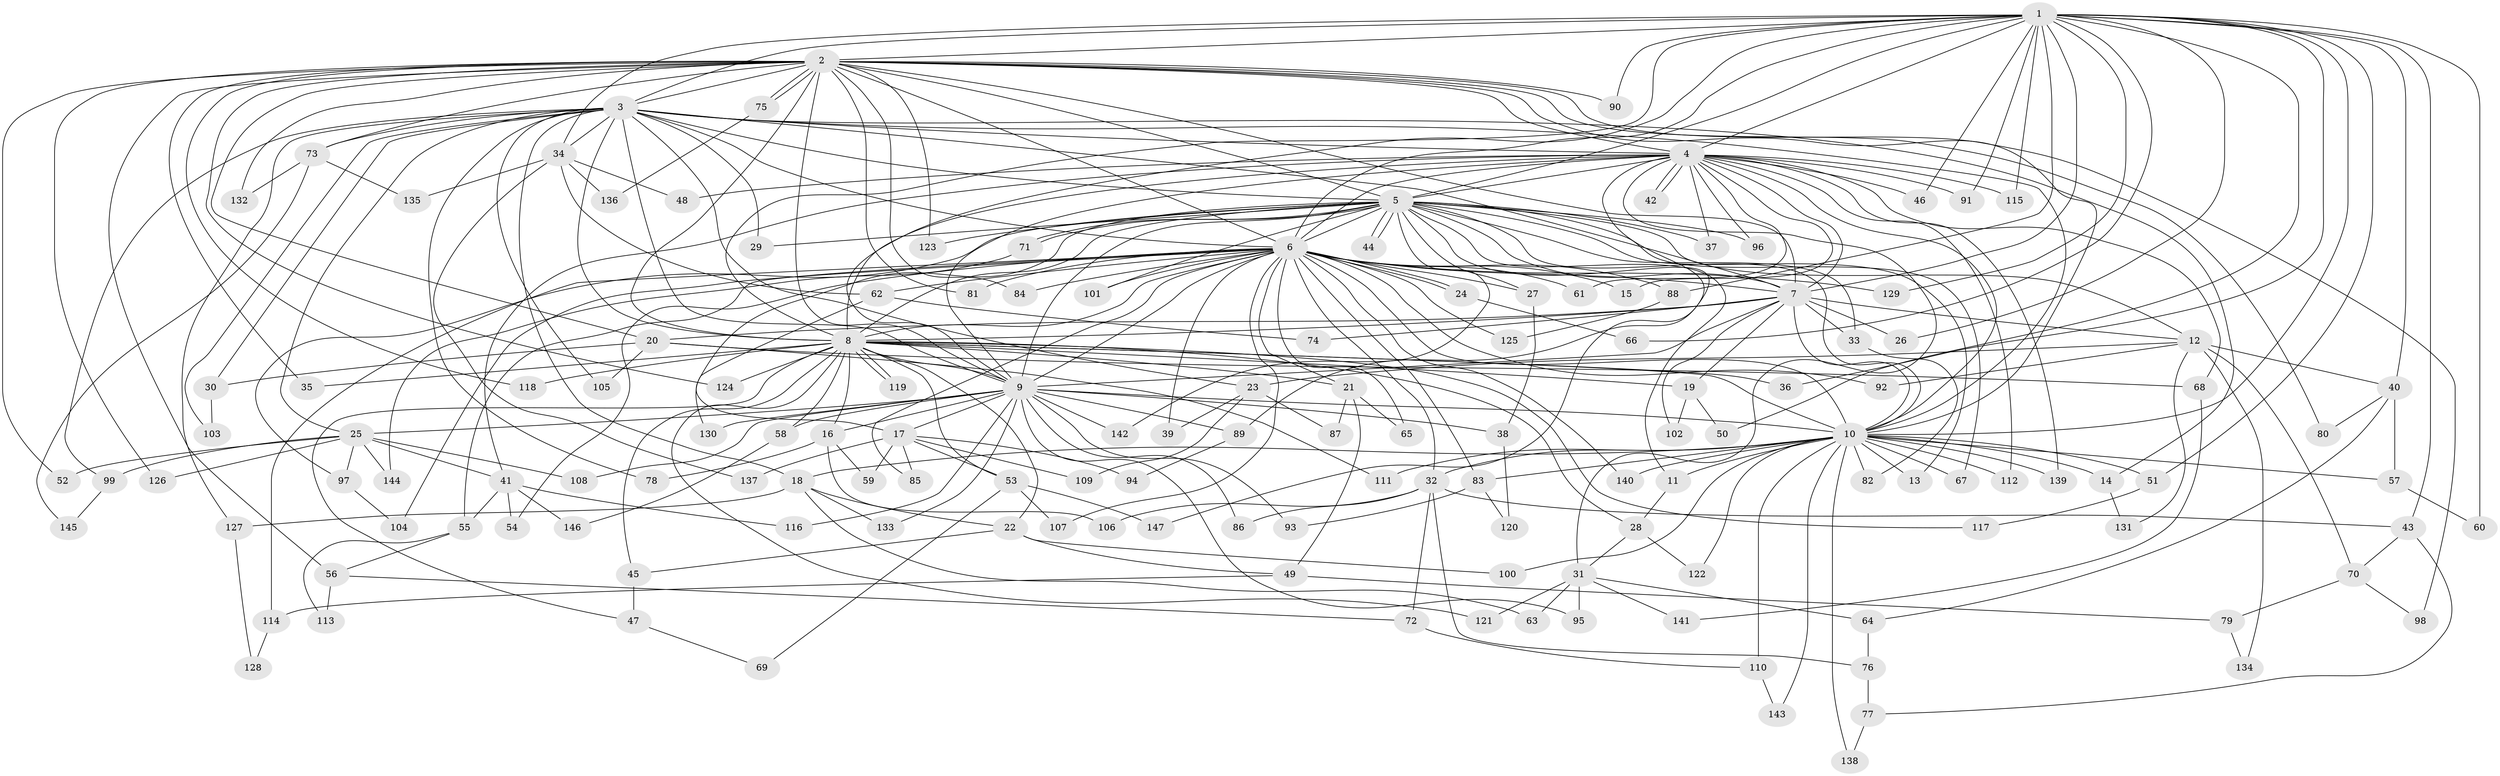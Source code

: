 // Generated by graph-tools (version 1.1) at 2025/10/02/27/25 16:10:58]
// undirected, 147 vertices, 319 edges
graph export_dot {
graph [start="1"]
  node [color=gray90,style=filled];
  1;
  2;
  3;
  4;
  5;
  6;
  7;
  8;
  9;
  10;
  11;
  12;
  13;
  14;
  15;
  16;
  17;
  18;
  19;
  20;
  21;
  22;
  23;
  24;
  25;
  26;
  27;
  28;
  29;
  30;
  31;
  32;
  33;
  34;
  35;
  36;
  37;
  38;
  39;
  40;
  41;
  42;
  43;
  44;
  45;
  46;
  47;
  48;
  49;
  50;
  51;
  52;
  53;
  54;
  55;
  56;
  57;
  58;
  59;
  60;
  61;
  62;
  63;
  64;
  65;
  66;
  67;
  68;
  69;
  70;
  71;
  72;
  73;
  74;
  75;
  76;
  77;
  78;
  79;
  80;
  81;
  82;
  83;
  84;
  85;
  86;
  87;
  88;
  89;
  90;
  91;
  92;
  93;
  94;
  95;
  96;
  97;
  98;
  99;
  100;
  101;
  102;
  103;
  104;
  105;
  106;
  107;
  108;
  109;
  110;
  111;
  112;
  113;
  114;
  115;
  116;
  117;
  118;
  119;
  120;
  121;
  122;
  123;
  124;
  125;
  126;
  127;
  128;
  129;
  130;
  131;
  132;
  133;
  134;
  135;
  136;
  137;
  138;
  139;
  140;
  141;
  142;
  143;
  144;
  145;
  146;
  147;
  1 -- 2;
  1 -- 3;
  1 -- 4;
  1 -- 5;
  1 -- 6;
  1 -- 7;
  1 -- 8;
  1 -- 9;
  1 -- 10;
  1 -- 26;
  1 -- 34;
  1 -- 36;
  1 -- 40;
  1 -- 43;
  1 -- 46;
  1 -- 50;
  1 -- 51;
  1 -- 60;
  1 -- 66;
  1 -- 88;
  1 -- 90;
  1 -- 91;
  1 -- 115;
  1 -- 129;
  2 -- 3;
  2 -- 4;
  2 -- 5;
  2 -- 6;
  2 -- 7;
  2 -- 8;
  2 -- 9;
  2 -- 10;
  2 -- 20;
  2 -- 35;
  2 -- 52;
  2 -- 56;
  2 -- 73;
  2 -- 75;
  2 -- 75;
  2 -- 80;
  2 -- 81;
  2 -- 84;
  2 -- 90;
  2 -- 98;
  2 -- 118;
  2 -- 123;
  2 -- 124;
  2 -- 126;
  2 -- 132;
  3 -- 4;
  3 -- 5;
  3 -- 6;
  3 -- 7;
  3 -- 8;
  3 -- 9;
  3 -- 10;
  3 -- 14;
  3 -- 18;
  3 -- 23;
  3 -- 25;
  3 -- 29;
  3 -- 30;
  3 -- 34;
  3 -- 73;
  3 -- 78;
  3 -- 99;
  3 -- 103;
  3 -- 105;
  3 -- 127;
  4 -- 5;
  4 -- 6;
  4 -- 7;
  4 -- 8;
  4 -- 9;
  4 -- 10;
  4 -- 15;
  4 -- 31;
  4 -- 37;
  4 -- 41;
  4 -- 42;
  4 -- 42;
  4 -- 46;
  4 -- 48;
  4 -- 61;
  4 -- 68;
  4 -- 89;
  4 -- 91;
  4 -- 96;
  4 -- 112;
  4 -- 115;
  4 -- 139;
  5 -- 6;
  5 -- 7;
  5 -- 8;
  5 -- 9;
  5 -- 10;
  5 -- 11;
  5 -- 12;
  5 -- 13;
  5 -- 17;
  5 -- 27;
  5 -- 29;
  5 -- 33;
  5 -- 37;
  5 -- 44;
  5 -- 44;
  5 -- 67;
  5 -- 71;
  5 -- 71;
  5 -- 96;
  5 -- 97;
  5 -- 101;
  5 -- 123;
  5 -- 142;
  5 -- 147;
  6 -- 7;
  6 -- 8;
  6 -- 9;
  6 -- 10;
  6 -- 15;
  6 -- 21;
  6 -- 24;
  6 -- 24;
  6 -- 27;
  6 -- 32;
  6 -- 39;
  6 -- 54;
  6 -- 55;
  6 -- 61;
  6 -- 62;
  6 -- 65;
  6 -- 81;
  6 -- 83;
  6 -- 84;
  6 -- 85;
  6 -- 88;
  6 -- 92;
  6 -- 101;
  6 -- 104;
  6 -- 107;
  6 -- 114;
  6 -- 125;
  6 -- 129;
  6 -- 140;
  7 -- 8;
  7 -- 9;
  7 -- 10;
  7 -- 12;
  7 -- 19;
  7 -- 20;
  7 -- 26;
  7 -- 33;
  7 -- 74;
  7 -- 102;
  8 -- 9;
  8 -- 10;
  8 -- 16;
  8 -- 19;
  8 -- 21;
  8 -- 22;
  8 -- 28;
  8 -- 35;
  8 -- 36;
  8 -- 45;
  8 -- 47;
  8 -- 53;
  8 -- 58;
  8 -- 117;
  8 -- 118;
  8 -- 119;
  8 -- 119;
  8 -- 121;
  8 -- 124;
  9 -- 10;
  9 -- 16;
  9 -- 17;
  9 -- 25;
  9 -- 38;
  9 -- 58;
  9 -- 86;
  9 -- 89;
  9 -- 93;
  9 -- 95;
  9 -- 108;
  9 -- 116;
  9 -- 130;
  9 -- 133;
  9 -- 142;
  10 -- 11;
  10 -- 13;
  10 -- 14;
  10 -- 18;
  10 -- 32;
  10 -- 51;
  10 -- 57;
  10 -- 67;
  10 -- 82;
  10 -- 83;
  10 -- 100;
  10 -- 110;
  10 -- 111;
  10 -- 112;
  10 -- 122;
  10 -- 138;
  10 -- 139;
  10 -- 140;
  10 -- 143;
  11 -- 28;
  12 -- 23;
  12 -- 40;
  12 -- 70;
  12 -- 92;
  12 -- 131;
  12 -- 134;
  14 -- 131;
  16 -- 59;
  16 -- 78;
  16 -- 106;
  17 -- 53;
  17 -- 59;
  17 -- 85;
  17 -- 94;
  17 -- 109;
  17 -- 137;
  18 -- 22;
  18 -- 63;
  18 -- 127;
  18 -- 133;
  19 -- 50;
  19 -- 102;
  20 -- 30;
  20 -- 68;
  20 -- 105;
  20 -- 111;
  21 -- 49;
  21 -- 65;
  21 -- 87;
  22 -- 45;
  22 -- 49;
  22 -- 100;
  23 -- 39;
  23 -- 87;
  23 -- 109;
  24 -- 66;
  25 -- 41;
  25 -- 52;
  25 -- 97;
  25 -- 99;
  25 -- 108;
  25 -- 126;
  25 -- 144;
  27 -- 38;
  28 -- 31;
  28 -- 122;
  30 -- 103;
  31 -- 63;
  31 -- 64;
  31 -- 95;
  31 -- 121;
  31 -- 141;
  32 -- 43;
  32 -- 72;
  32 -- 76;
  32 -- 86;
  32 -- 106;
  33 -- 82;
  34 -- 48;
  34 -- 62;
  34 -- 135;
  34 -- 136;
  34 -- 137;
  38 -- 120;
  40 -- 57;
  40 -- 64;
  40 -- 80;
  41 -- 54;
  41 -- 55;
  41 -- 116;
  41 -- 146;
  43 -- 70;
  43 -- 77;
  45 -- 47;
  47 -- 69;
  49 -- 79;
  49 -- 114;
  51 -- 117;
  53 -- 69;
  53 -- 107;
  53 -- 147;
  55 -- 56;
  55 -- 113;
  56 -- 72;
  56 -- 113;
  57 -- 60;
  58 -- 146;
  62 -- 74;
  62 -- 130;
  64 -- 76;
  68 -- 141;
  70 -- 79;
  70 -- 98;
  71 -- 144;
  72 -- 110;
  73 -- 132;
  73 -- 135;
  73 -- 145;
  75 -- 136;
  76 -- 77;
  77 -- 138;
  79 -- 134;
  83 -- 93;
  83 -- 120;
  88 -- 125;
  89 -- 94;
  97 -- 104;
  99 -- 145;
  110 -- 143;
  114 -- 128;
  127 -- 128;
}
